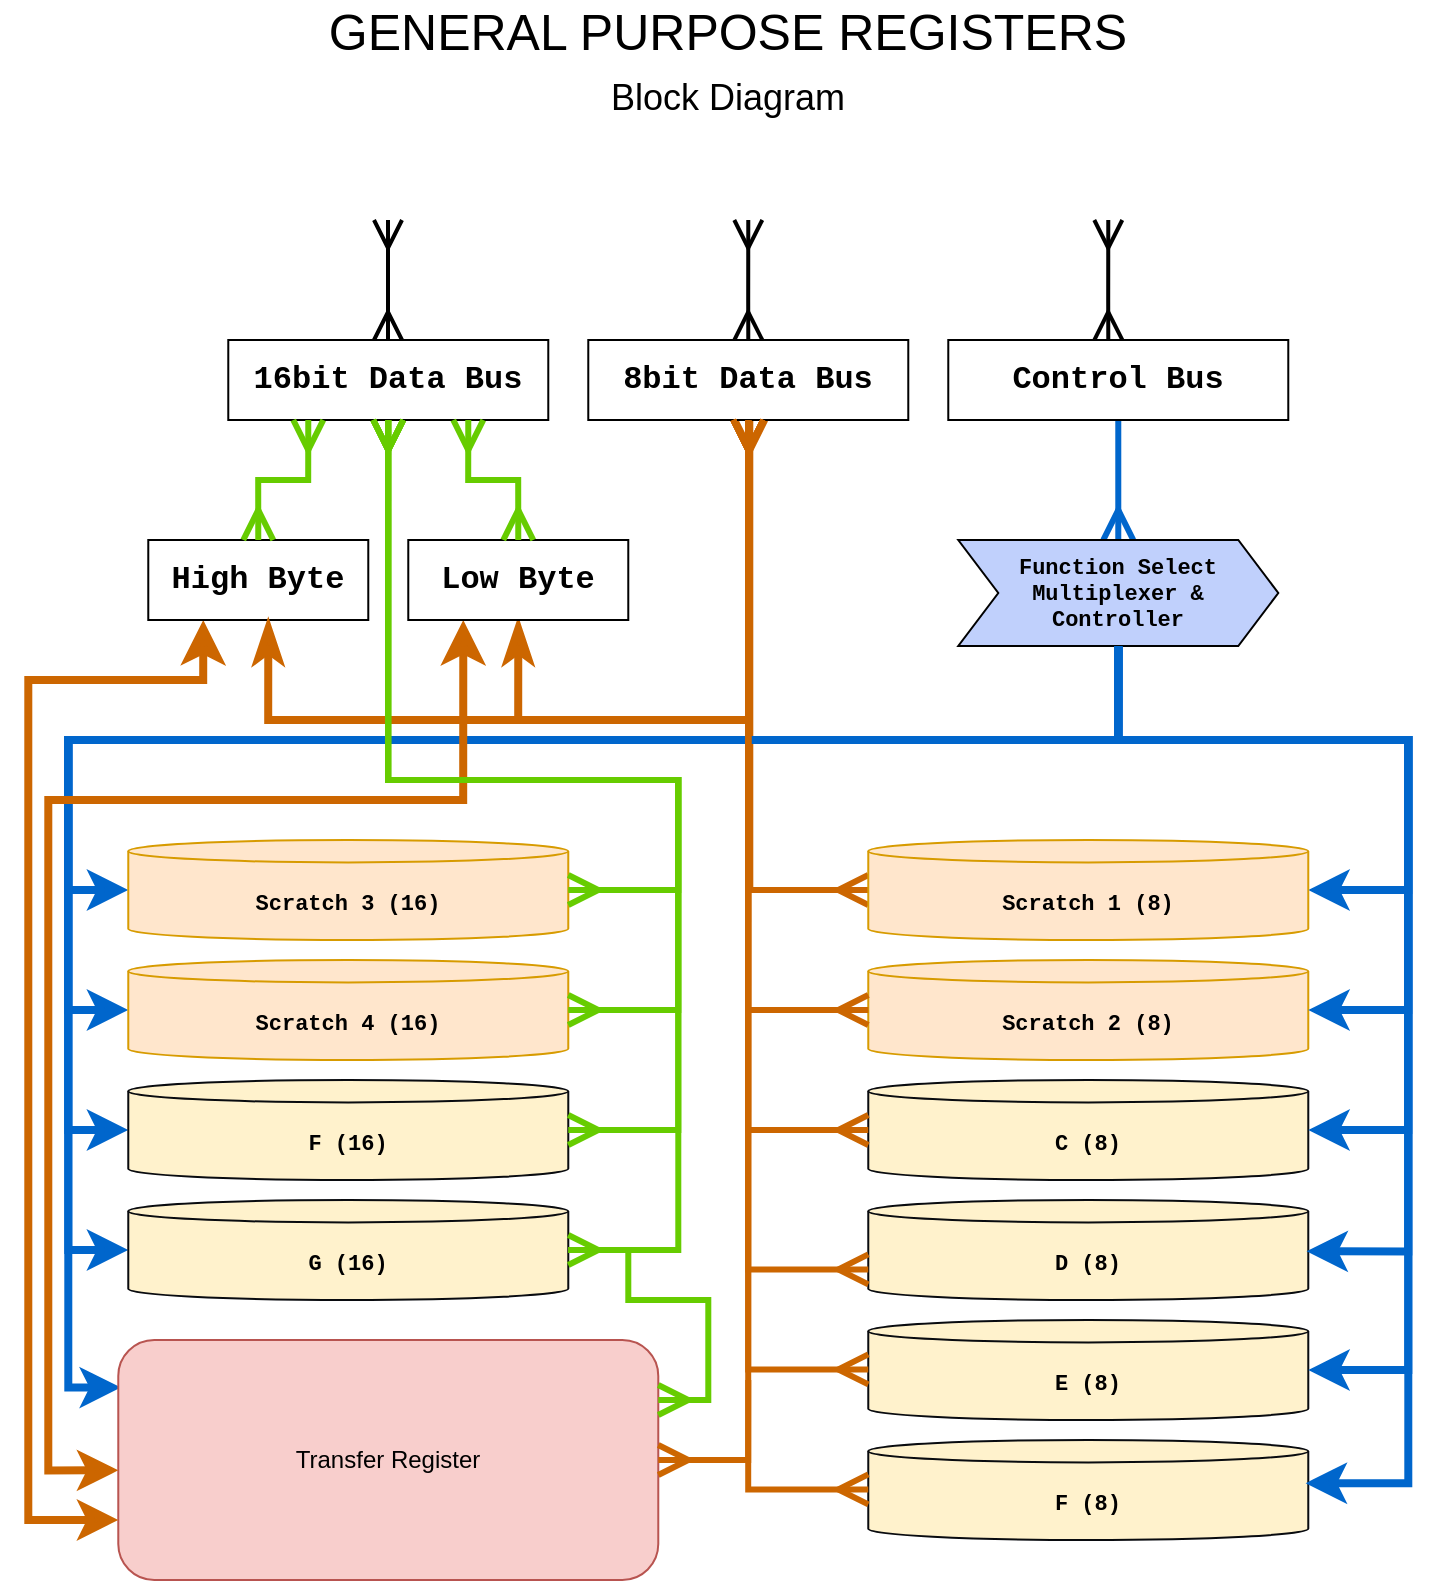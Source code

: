 <mxfile version="16.1.2" type="device"><diagram id="6GjYOJXcMJRLrCTFWHzj" name="Page-1"><mxGraphModel dx="4559" dy="3800" grid="1" gridSize="10" guides="1" tooltips="1" connect="1" arrows="1" fold="1" page="1" pageScale="1" pageWidth="850" pageHeight="1100" math="0" shadow="0"><root><mxCell id="0"/><mxCell id="1" parent="0"/><mxCell id="Xm0Kp4x0V-LVH2Zw1x7O-16" style="edgeStyle=orthogonalEdgeStyle;rounded=0;orthogonalLoop=1;jettySize=auto;html=1;exitX=0.5;exitY=1;exitDx=0;exitDy=0;fontFamily=Courier New;fontSize=16;startArrow=none;startFill=0;endArrow=ERmany;endFill=0;startSize=11;endSize=11;strokeColor=#0066CC;strokeWidth=3;entryX=0.5;entryY=0;entryDx=0;entryDy=0;" edge="1" parent="1" source="Xm0Kp4x0V-LVH2Zw1x7O-20" target="Xm0Kp4x0V-LVH2Zw1x7O-111"><mxGeometry relative="1" as="geometry"><mxPoint x="-263.43" y="-661.9" as="targetPoint"/></mxGeometry></mxCell><mxCell id="Xm0Kp4x0V-LVH2Zw1x7O-20" value="Control Bus" style="rounded=0;whiteSpace=wrap;html=1;fontFamily=Courier New;fontSize=16;fontStyle=1" vertex="1" parent="1"><mxGeometry x="-299.86" y="-810" width="170" height="40" as="geometry"/></mxCell><mxCell id="Xm0Kp4x0V-LVH2Zw1x7O-33" style="edgeStyle=orthogonalEdgeStyle;rounded=0;orthogonalLoop=1;jettySize=auto;html=1;fontFamily=Courier New;fontSize=11;startArrow=ERmany;startFill=0;endArrow=ERmany;endFill=0;strokeWidth=3;strokeColor=#CC6600;endSize=11;startSize=11;entryX=0;entryY=0.5;entryDx=0;entryDy=0;entryPerimeter=0;" edge="1" parent="1" source="Xm0Kp4x0V-LVH2Zw1x7O-35" target="Xm0Kp4x0V-LVH2Zw1x7O-112"><mxGeometry relative="1" as="geometry"><mxPoint x="-398.86" y="-660" as="targetPoint"/><Array as="points"><mxPoint x="-398.86" y="-535"/></Array></mxGeometry></mxCell><mxCell id="Xm0Kp4x0V-LVH2Zw1x7O-35" value="8bit Data Bus" style="rounded=0;whiteSpace=wrap;html=1;fontFamily=Courier New;fontSize=16;fontStyle=1" vertex="1" parent="1"><mxGeometry x="-479.86" y="-810" width="160" height="40" as="geometry"/></mxCell><mxCell id="Xm0Kp4x0V-LVH2Zw1x7O-38" style="edgeStyle=orthogonalEdgeStyle;rounded=0;orthogonalLoop=1;jettySize=auto;html=1;fontFamily=Courier New;fontSize=16;startArrow=ERmany;startFill=0;endArrow=ERmany;endFill=0;strokeWidth=2;exitX=0.5;exitY=0;exitDx=0;exitDy=0;endSize=11;startSize=11;" edge="1" parent="1" source="Xm0Kp4x0V-LVH2Zw1x7O-35"><mxGeometry relative="1" as="geometry"><mxPoint x="-399.86" y="-870" as="targetPoint"/><mxPoint x="-424.57" y="-810" as="sourcePoint"/><Array as="points"><mxPoint x="-399.86" y="-830"/><mxPoint x="-399.86" y="-830"/></Array></mxGeometry></mxCell><mxCell id="Xm0Kp4x0V-LVH2Zw1x7O-107" value="16bit Data Bus" style="rounded=0;whiteSpace=wrap;html=1;fontFamily=Courier New;fontSize=16;fontStyle=1" vertex="1" parent="1"><mxGeometry x="-659.86" y="-810" width="160" height="40" as="geometry"/></mxCell><mxCell id="Xm0Kp4x0V-LVH2Zw1x7O-108" style="edgeStyle=orthogonalEdgeStyle;rounded=0;orthogonalLoop=1;jettySize=auto;html=1;fontFamily=Courier New;fontSize=16;startArrow=ERmany;startFill=0;endArrow=ERmany;endFill=0;strokeWidth=2;exitX=0.5;exitY=0;exitDx=0;exitDy=0;endSize=11;startSize=11;" edge="1" parent="1"><mxGeometry relative="1" as="geometry"><mxPoint x="-219.86" y="-870" as="targetPoint"/><mxPoint x="-219.86" y="-810" as="sourcePoint"/><Array as="points"><mxPoint x="-219.86" y="-830"/><mxPoint x="-219.86" y="-830"/></Array></mxGeometry></mxCell><mxCell id="Xm0Kp4x0V-LVH2Zw1x7O-110" style="edgeStyle=orthogonalEdgeStyle;rounded=0;orthogonalLoop=1;jettySize=auto;html=1;fontFamily=Courier New;fontSize=16;startArrow=ERmany;startFill=0;endArrow=ERmany;endFill=0;strokeWidth=2;exitX=0.5;exitY=0;exitDx=0;exitDy=0;endSize=11;startSize=11;" edge="1" parent="1"><mxGeometry relative="1" as="geometry"><mxPoint x="-580" y="-870" as="targetPoint"/><mxPoint x="-580" y="-810" as="sourcePoint"/><Array as="points"><mxPoint x="-580" y="-830"/><mxPoint x="-580" y="-830"/></Array></mxGeometry></mxCell><mxCell id="Xm0Kp4x0V-LVH2Zw1x7O-140" style="edgeStyle=orthogonalEdgeStyle;rounded=0;orthogonalLoop=1;jettySize=auto;html=1;entryX=1;entryY=0.5;entryDx=0;entryDy=0;entryPerimeter=0;startArrow=none;startFill=0;endArrow=classic;endFill=1;startSize=10;endSize=8;strokeColor=#0066CC;strokeWidth=4;" edge="1" parent="1" source="Xm0Kp4x0V-LVH2Zw1x7O-111" target="Xm0Kp4x0V-LVH2Zw1x7O-112"><mxGeometry relative="1" as="geometry"><Array as="points"><mxPoint x="-214.86" y="-610"/><mxPoint x="-69.86" y="-610"/><mxPoint x="-69.86" y="-535"/></Array></mxGeometry></mxCell><mxCell id="Xm0Kp4x0V-LVH2Zw1x7O-147" style="edgeStyle=orthogonalEdgeStyle;rounded=0;orthogonalLoop=1;jettySize=auto;html=1;exitX=0.5;exitY=1;exitDx=0;exitDy=0;entryX=0;entryY=0.5;entryDx=0;entryDy=0;entryPerimeter=0;startArrow=none;startFill=0;endArrow=classic;endFill=1;startSize=10;endSize=8;strokeColor=#0066CC;strokeWidth=4;" edge="1" parent="1" source="Xm0Kp4x0V-LVH2Zw1x7O-111" target="Xm0Kp4x0V-LVH2Zw1x7O-118"><mxGeometry relative="1" as="geometry"><Array as="points"><mxPoint x="-214.86" y="-610"/><mxPoint x="-739.86" y="-610"/><mxPoint x="-739.86" y="-535"/></Array></mxGeometry></mxCell><mxCell id="Xm0Kp4x0V-LVH2Zw1x7O-148" style="edgeStyle=orthogonalEdgeStyle;rounded=0;orthogonalLoop=1;jettySize=auto;html=1;exitX=0.5;exitY=1;exitDx=0;exitDy=0;entryX=0;entryY=0.5;entryDx=0;entryDy=0;entryPerimeter=0;startArrow=none;startFill=0;endArrow=classic;endFill=1;startSize=10;endSize=8;strokeColor=#0066CC;strokeWidth=4;" edge="1" parent="1" source="Xm0Kp4x0V-LVH2Zw1x7O-111" target="Xm0Kp4x0V-LVH2Zw1x7O-119"><mxGeometry relative="1" as="geometry"><Array as="points"><mxPoint x="-214.86" y="-610"/><mxPoint x="-739.86" y="-610"/><mxPoint x="-739.86" y="-475"/></Array></mxGeometry></mxCell><mxCell id="Xm0Kp4x0V-LVH2Zw1x7O-149" style="edgeStyle=orthogonalEdgeStyle;rounded=0;orthogonalLoop=1;jettySize=auto;html=1;exitX=0.5;exitY=1;exitDx=0;exitDy=0;entryX=0;entryY=0.5;entryDx=0;entryDy=0;entryPerimeter=0;startArrow=none;startFill=0;endArrow=classic;endFill=1;startSize=10;endSize=8;strokeColor=#0066CC;strokeWidth=4;" edge="1" parent="1" source="Xm0Kp4x0V-LVH2Zw1x7O-111" target="Xm0Kp4x0V-LVH2Zw1x7O-120"><mxGeometry relative="1" as="geometry"><Array as="points"><mxPoint x="-214.86" y="-610"/><mxPoint x="-739.86" y="-610"/><mxPoint x="-739.86" y="-415"/></Array></mxGeometry></mxCell><mxCell id="Xm0Kp4x0V-LVH2Zw1x7O-150" style="edgeStyle=orthogonalEdgeStyle;rounded=0;orthogonalLoop=1;jettySize=auto;html=1;exitX=0.5;exitY=1;exitDx=0;exitDy=0;entryX=0;entryY=0.5;entryDx=0;entryDy=0;entryPerimeter=0;startArrow=none;startFill=0;endArrow=classic;endFill=1;startSize=10;endSize=8;strokeColor=#0066CC;strokeWidth=4;" edge="1" parent="1" source="Xm0Kp4x0V-LVH2Zw1x7O-111" target="Xm0Kp4x0V-LVH2Zw1x7O-121"><mxGeometry relative="1" as="geometry"><Array as="points"><mxPoint x="-214.86" y="-610"/><mxPoint x="-739.86" y="-610"/><mxPoint x="-739.86" y="-355"/></Array></mxGeometry></mxCell><mxCell id="Xm0Kp4x0V-LVH2Zw1x7O-151" style="edgeStyle=orthogonalEdgeStyle;rounded=0;orthogonalLoop=1;jettySize=auto;html=1;exitX=0.5;exitY=1;exitDx=0;exitDy=0;entryX=0.005;entryY=0.198;entryDx=0;entryDy=0;entryPerimeter=0;startArrow=none;startFill=0;endArrow=classic;endFill=1;startSize=10;endSize=8;strokeColor=#0066CC;strokeWidth=4;" edge="1" parent="1" source="Xm0Kp4x0V-LVH2Zw1x7O-111" target="Xm0Kp4x0V-LVH2Zw1x7O-123"><mxGeometry relative="1" as="geometry"><Array as="points"><mxPoint x="-214.86" y="-610"/><mxPoint x="-739.86" y="-610"/><mxPoint x="-739.86" y="-286"/></Array></mxGeometry></mxCell><mxCell id="Xm0Kp4x0V-LVH2Zw1x7O-111" value="&lt;b&gt;Function Select&lt;br&gt;Multiplexer &amp;amp; Controller&lt;br&gt;&lt;/b&gt;" style="shape=step;perimeter=stepPerimeter;whiteSpace=wrap;html=1;fixedSize=1;fontFamily=Courier New;fontSize=11;fillColor=#C0D0FC;" vertex="1" parent="1"><mxGeometry x="-294.86" y="-710" width="160" height="53" as="geometry"/></mxCell><mxCell id="Xm0Kp4x0V-LVH2Zw1x7O-112" value="&lt;font style=&quot;font-size: 11px&quot;&gt;&lt;b&gt;Scratch 1 (8)&lt;/b&gt;&lt;/font&gt;" style="shape=cylinder3;whiteSpace=wrap;html=1;boundedLbl=1;backgroundOutline=1;size=5.6;fontFamily=Courier New;fontSize=19;fillColor=#ffe6cc;strokeColor=#d79b00;" vertex="1" parent="1"><mxGeometry x="-339.86" y="-560" width="220" height="50" as="geometry"/></mxCell><mxCell id="Xm0Kp4x0V-LVH2Zw1x7O-113" value="&lt;font style=&quot;font-size: 11px&quot;&gt;&lt;b&gt;Scratch 2 (8)&lt;/b&gt;&lt;/font&gt;" style="shape=cylinder3;whiteSpace=wrap;html=1;boundedLbl=1;backgroundOutline=1;size=5.6;fontFamily=Courier New;fontSize=19;fillColor=#ffe6cc;strokeColor=#d79b00;" vertex="1" parent="1"><mxGeometry x="-339.86" y="-500" width="220" height="50" as="geometry"/></mxCell><mxCell id="Xm0Kp4x0V-LVH2Zw1x7O-114" value="&lt;span style=&quot;font-size: 11px&quot;&gt;&lt;b&gt;C (8)&lt;/b&gt;&lt;/span&gt;" style="shape=cylinder3;whiteSpace=wrap;html=1;boundedLbl=1;backgroundOutline=1;size=5.6;fontFamily=Courier New;fontSize=19;fillColor=#fff2cc;strokeColor=#090B0F;" vertex="1" parent="1"><mxGeometry x="-339.86" y="-440" width="220" height="50" as="geometry"/></mxCell><mxCell id="Xm0Kp4x0V-LVH2Zw1x7O-115" value="&lt;span style=&quot;font-size: 11px&quot;&gt;&lt;b&gt;D (8)&lt;/b&gt;&lt;/span&gt;" style="shape=cylinder3;whiteSpace=wrap;html=1;boundedLbl=1;backgroundOutline=1;size=5.6;fontFamily=Courier New;fontSize=19;fillColor=#fff2cc;strokeColor=#090B0F;" vertex="1" parent="1"><mxGeometry x="-339.86" y="-380" width="220" height="50" as="geometry"/></mxCell><mxCell id="Xm0Kp4x0V-LVH2Zw1x7O-116" value="&lt;span style=&quot;font-size: 11px&quot;&gt;&lt;b&gt;E (8)&lt;/b&gt;&lt;/span&gt;" style="shape=cylinder3;whiteSpace=wrap;html=1;boundedLbl=1;backgroundOutline=1;size=5.6;fontFamily=Courier New;fontSize=19;fillColor=#fff2cc;strokeColor=#090B0F;" vertex="1" parent="1"><mxGeometry x="-339.86" y="-320" width="220" height="50" as="geometry"/></mxCell><mxCell id="Xm0Kp4x0V-LVH2Zw1x7O-117" value="&lt;span style=&quot;font-size: 11px&quot;&gt;&lt;b&gt;F (8)&lt;/b&gt;&lt;/span&gt;" style="shape=cylinder3;whiteSpace=wrap;html=1;boundedLbl=1;backgroundOutline=1;size=5.6;fontFamily=Courier New;fontSize=19;fillColor=#fff2cc;strokeColor=#090B0F;" vertex="1" parent="1"><mxGeometry x="-339.86" y="-260" width="220" height="50" as="geometry"/></mxCell><mxCell id="Xm0Kp4x0V-LVH2Zw1x7O-118" value="&lt;font style=&quot;font-size: 11px&quot;&gt;&lt;b&gt;Scratch 3 (16)&lt;/b&gt;&lt;/font&gt;" style="shape=cylinder3;whiteSpace=wrap;html=1;boundedLbl=1;backgroundOutline=1;size=5.6;fontFamily=Courier New;fontSize=19;fillColor=#ffe6cc;strokeColor=#d79b00;" vertex="1" parent="1"><mxGeometry x="-709.86" y="-560" width="220" height="50" as="geometry"/></mxCell><mxCell id="Xm0Kp4x0V-LVH2Zw1x7O-119" value="&lt;font style=&quot;font-size: 11px&quot;&gt;&lt;b&gt;Scratch 4 (16)&lt;/b&gt;&lt;/font&gt;" style="shape=cylinder3;whiteSpace=wrap;html=1;boundedLbl=1;backgroundOutline=1;size=5.6;fontFamily=Courier New;fontSize=19;fillColor=#ffe6cc;strokeColor=#d79b00;" vertex="1" parent="1"><mxGeometry x="-709.86" y="-500" width="220" height="50" as="geometry"/></mxCell><mxCell id="Xm0Kp4x0V-LVH2Zw1x7O-120" value="&lt;span style=&quot;font-size: 11px&quot;&gt;&lt;b&gt;F (16)&lt;/b&gt;&lt;/span&gt;" style="shape=cylinder3;whiteSpace=wrap;html=1;boundedLbl=1;backgroundOutline=1;size=5.6;fontFamily=Courier New;fontSize=19;fillColor=#fff2cc;strokeColor=#090B0F;" vertex="1" parent="1"><mxGeometry x="-709.86" y="-440" width="220" height="50" as="geometry"/></mxCell><mxCell id="Xm0Kp4x0V-LVH2Zw1x7O-121" value="&lt;span style=&quot;font-size: 11px&quot;&gt;&lt;b&gt;G (16)&lt;/b&gt;&lt;/span&gt;" style="shape=cylinder3;whiteSpace=wrap;html=1;boundedLbl=1;backgroundOutline=1;size=5.6;fontFamily=Courier New;fontSize=19;fillColor=#fff2cc;strokeColor=#090B0F;" vertex="1" parent="1"><mxGeometry x="-709.86" y="-380" width="220" height="50" as="geometry"/></mxCell><mxCell id="Xm0Kp4x0V-LVH2Zw1x7O-123" value="Transfer Register" style="rounded=1;whiteSpace=wrap;html=1;fillColor=#f8cecc;strokeColor=#b85450;" vertex="1" parent="1"><mxGeometry x="-714.86" y="-310" width="270" height="120" as="geometry"/></mxCell><mxCell id="Xm0Kp4x0V-LVH2Zw1x7O-156" style="edgeStyle=orthogonalEdgeStyle;rounded=0;orthogonalLoop=1;jettySize=auto;html=1;exitX=0.25;exitY=1;exitDx=0;exitDy=0;entryX=0;entryY=0.75;entryDx=0;entryDy=0;fontSize=18;startArrow=classic;startFill=1;endArrow=classic;endFill=1;startSize=10;endSize=8;strokeColor=#CC6600;strokeWidth=4;" edge="1" parent="1" source="Xm0Kp4x0V-LVH2Zw1x7O-124" target="Xm0Kp4x0V-LVH2Zw1x7O-123"><mxGeometry relative="1" as="geometry"><Array as="points"><mxPoint x="-671.86" y="-640"/><mxPoint x="-759.86" y="-640"/><mxPoint x="-759.86" y="-220"/></Array></mxGeometry></mxCell><mxCell id="Xm0Kp4x0V-LVH2Zw1x7O-124" value="High Byte" style="rounded=0;whiteSpace=wrap;html=1;fontFamily=Courier New;fontSize=16;fontStyle=1" vertex="1" parent="1"><mxGeometry x="-699.86" y="-710" width="110" height="40" as="geometry"/></mxCell><mxCell id="Xm0Kp4x0V-LVH2Zw1x7O-134" style="edgeStyle=orthogonalEdgeStyle;rounded=0;orthogonalLoop=1;jettySize=auto;html=1;startArrow=classicThin;startFill=1;exitX=0.5;exitY=1;exitDx=0;exitDy=0;endArrow=none;endFill=0;strokeColor=#CC6600;strokeWidth=4;endSize=8;startSize=10;" edge="1" parent="1" source="Xm0Kp4x0V-LVH2Zw1x7O-125"><mxGeometry relative="1" as="geometry"><mxPoint x="-399.86" y="-620" as="targetPoint"/><Array as="points"><mxPoint x="-514.86" y="-620"/></Array></mxGeometry></mxCell><mxCell id="Xm0Kp4x0V-LVH2Zw1x7O-157" style="edgeStyle=orthogonalEdgeStyle;rounded=0;orthogonalLoop=1;jettySize=auto;html=1;exitX=0.25;exitY=1;exitDx=0;exitDy=0;entryX=0;entryY=0.543;entryDx=0;entryDy=0;entryPerimeter=0;fontSize=18;startArrow=classic;startFill=1;endArrow=classic;endFill=1;startSize=10;endSize=8;strokeColor=#CC6600;strokeWidth=4;" edge="1" parent="1" source="Xm0Kp4x0V-LVH2Zw1x7O-125" target="Xm0Kp4x0V-LVH2Zw1x7O-123"><mxGeometry relative="1" as="geometry"><Array as="points"><mxPoint x="-541.86" y="-580"/><mxPoint x="-749.86" y="-580"/><mxPoint x="-749.86" y="-245"/></Array></mxGeometry></mxCell><mxCell id="Xm0Kp4x0V-LVH2Zw1x7O-125" value="Low Byte" style="rounded=0;whiteSpace=wrap;html=1;fontFamily=Courier New;fontSize=16;fontStyle=1" vertex="1" parent="1"><mxGeometry x="-569.86" y="-710" width="110" height="40" as="geometry"/></mxCell><mxCell id="Xm0Kp4x0V-LVH2Zw1x7O-126" style="edgeStyle=orthogonalEdgeStyle;rounded=0;orthogonalLoop=1;jettySize=auto;html=1;fontFamily=Courier New;fontSize=11;startArrow=ERmany;startFill=0;endArrow=ERmany;endFill=0;strokeWidth=3;strokeColor=#66CC00;endSize=11;startSize=11;entryX=0.5;entryY=0;entryDx=0;entryDy=0;exitX=0.75;exitY=1;exitDx=0;exitDy=0;" edge="1" parent="1" source="Xm0Kp4x0V-LVH2Zw1x7O-107" target="Xm0Kp4x0V-LVH2Zw1x7O-125"><mxGeometry relative="1" as="geometry"><mxPoint x="-388.86" y="-760" as="sourcePoint"/><mxPoint x="-329.86" y="-525" as="targetPoint"/><Array as="points"><mxPoint x="-539.86" y="-740"/><mxPoint x="-514.86" y="-740"/></Array></mxGeometry></mxCell><mxCell id="Xm0Kp4x0V-LVH2Zw1x7O-127" style="edgeStyle=orthogonalEdgeStyle;rounded=0;orthogonalLoop=1;jettySize=auto;html=1;fontFamily=Courier New;fontSize=11;startArrow=ERmany;startFill=0;endArrow=ERmany;endFill=0;strokeWidth=3;strokeColor=#66CC00;endSize=11;startSize=11;entryX=0.5;entryY=0;entryDx=0;entryDy=0;exitX=0.25;exitY=1;exitDx=0;exitDy=0;" edge="1" parent="1" source="Xm0Kp4x0V-LVH2Zw1x7O-107" target="Xm0Kp4x0V-LVH2Zw1x7O-124"><mxGeometry relative="1" as="geometry"><mxPoint x="-659.86" y="-770" as="sourcePoint"/><mxPoint x="-639.86" y="-730" as="targetPoint"/><Array as="points"><mxPoint x="-619.86" y="-740"/><mxPoint x="-644.86" y="-740"/></Array></mxGeometry></mxCell><mxCell id="Xm0Kp4x0V-LVH2Zw1x7O-129" style="edgeStyle=orthogonalEdgeStyle;rounded=0;orthogonalLoop=1;jettySize=auto;html=1;fontFamily=Courier New;fontSize=11;startArrow=ERmany;startFill=0;endArrow=ERmany;endFill=0;strokeWidth=3;strokeColor=#CC6600;endSize=11;startSize=11;entryX=0;entryY=0.5;entryDx=0;entryDy=0;entryPerimeter=0;" edge="1" parent="1" target="Xm0Kp4x0V-LVH2Zw1x7O-113"><mxGeometry relative="1" as="geometry"><mxPoint x="-399.86" y="-770" as="sourcePoint"/><mxPoint x="-329.86" y="-525" as="targetPoint"/><Array as="points"><mxPoint x="-399.86" y="-475"/></Array></mxGeometry></mxCell><mxCell id="Xm0Kp4x0V-LVH2Zw1x7O-130" style="edgeStyle=orthogonalEdgeStyle;rounded=0;orthogonalLoop=1;jettySize=auto;html=1;fontFamily=Courier New;fontSize=11;startArrow=ERmany;startFill=0;endArrow=ERmany;endFill=0;strokeWidth=3;strokeColor=#CC6600;endSize=11;startSize=11;entryX=0;entryY=0.5;entryDx=0;entryDy=0;entryPerimeter=0;" edge="1" parent="1" target="Xm0Kp4x0V-LVH2Zw1x7O-114"><mxGeometry relative="1" as="geometry"><mxPoint x="-399.86" y="-770" as="sourcePoint"/><mxPoint x="-329.86" y="-465" as="targetPoint"/><Array as="points"><mxPoint x="-399.86" y="-415"/></Array></mxGeometry></mxCell><mxCell id="Xm0Kp4x0V-LVH2Zw1x7O-131" style="edgeStyle=orthogonalEdgeStyle;rounded=0;orthogonalLoop=1;jettySize=auto;html=1;fontFamily=Courier New;fontSize=11;startArrow=ERmany;startFill=0;endArrow=ERmany;endFill=0;strokeWidth=3;strokeColor=#CC6600;endSize=11;startSize=11;entryX=0;entryY=0;entryDx=0;entryDy=34.7;entryPerimeter=0;" edge="1" parent="1" target="Xm0Kp4x0V-LVH2Zw1x7O-115"><mxGeometry relative="1" as="geometry"><mxPoint x="-399.86" y="-770" as="sourcePoint"/><mxPoint x="-329.86" y="-405" as="targetPoint"/><Array as="points"><mxPoint x="-399.86" y="-345"/></Array></mxGeometry></mxCell><mxCell id="Xm0Kp4x0V-LVH2Zw1x7O-132" style="edgeStyle=orthogonalEdgeStyle;rounded=0;orthogonalLoop=1;jettySize=auto;html=1;fontFamily=Courier New;fontSize=11;startArrow=ERmany;startFill=0;endArrow=ERmany;endFill=0;strokeWidth=3;strokeColor=#CC6600;endSize=11;startSize=11;entryX=0;entryY=0;entryDx=0;entryDy=34.7;entryPerimeter=0;" edge="1" parent="1"><mxGeometry relative="1" as="geometry"><mxPoint x="-399.86" y="-770" as="sourcePoint"/><mxPoint x="-339.86" y="-295.3" as="targetPoint"/><Array as="points"><mxPoint x="-399.86" y="-295"/></Array></mxGeometry></mxCell><mxCell id="Xm0Kp4x0V-LVH2Zw1x7O-133" style="edgeStyle=orthogonalEdgeStyle;rounded=0;orthogonalLoop=1;jettySize=auto;html=1;fontFamily=Courier New;fontSize=11;startArrow=ERmany;startFill=0;endArrow=ERmany;endFill=0;strokeWidth=3;strokeColor=#CC6600;endSize=11;startSize=11;entryX=0;entryY=0;entryDx=0;entryDy=34.7;entryPerimeter=0;" edge="1" parent="1"><mxGeometry relative="1" as="geometry"><mxPoint x="-399.86" y="-770" as="sourcePoint"/><mxPoint x="-339.86" y="-235.3" as="targetPoint"/><Array as="points"><mxPoint x="-399.86" y="-235"/></Array></mxGeometry></mxCell><mxCell id="Xm0Kp4x0V-LVH2Zw1x7O-135" style="edgeStyle=orthogonalEdgeStyle;rounded=0;orthogonalLoop=1;jettySize=auto;html=1;startArrow=classicThin;startFill=1;exitX=0.5;exitY=1;exitDx=0;exitDy=0;endArrow=none;endFill=0;strokeColor=#CC6600;strokeWidth=4;endSize=8;startSize=10;" edge="1" parent="1"><mxGeometry relative="1" as="geometry"><mxPoint x="-399.86" y="-620" as="targetPoint"/><mxPoint x="-639.86" y="-670.0" as="sourcePoint"/><Array as="points"><mxPoint x="-639.86" y="-620"/></Array></mxGeometry></mxCell><mxCell id="Xm0Kp4x0V-LVH2Zw1x7O-136" style="edgeStyle=orthogonalEdgeStyle;rounded=0;orthogonalLoop=1;jettySize=auto;html=1;fontFamily=Courier New;fontSize=11;startArrow=ERmany;startFill=0;endArrow=ERmany;endFill=0;strokeWidth=3;strokeColor=#66CC00;endSize=11;startSize=11;entryX=1;entryY=0.5;entryDx=0;entryDy=0;exitX=0.5;exitY=1;exitDx=0;exitDy=0;entryPerimeter=0;" edge="1" parent="1" source="Xm0Kp4x0V-LVH2Zw1x7O-107" target="Xm0Kp4x0V-LVH2Zw1x7O-118"><mxGeometry relative="1" as="geometry"><mxPoint x="-434.86" y="-565.0" as="sourcePoint"/><mxPoint x="-459.86" y="-505.0" as="targetPoint"/><Array as="points"><mxPoint x="-579.86" y="-590"/><mxPoint x="-434.86" y="-590"/><mxPoint x="-434.86" y="-535"/></Array></mxGeometry></mxCell><mxCell id="Xm0Kp4x0V-LVH2Zw1x7O-137" style="edgeStyle=orthogonalEdgeStyle;rounded=0;orthogonalLoop=1;jettySize=auto;html=1;fontFamily=Courier New;fontSize=11;startArrow=ERmany;startFill=0;endArrow=ERmany;endFill=0;strokeWidth=3;strokeColor=#66CC00;endSize=11;startSize=11;entryX=1;entryY=0.5;entryDx=0;entryDy=0;exitX=0.5;exitY=1;exitDx=0;exitDy=0;entryPerimeter=0;" edge="1" parent="1" source="Xm0Kp4x0V-LVH2Zw1x7O-107"><mxGeometry relative="1" as="geometry"><mxPoint x="-579.86" y="-710.0" as="sourcePoint"/><mxPoint x="-489.86" y="-475" as="targetPoint"/><Array as="points"><mxPoint x="-579.86" y="-590"/><mxPoint x="-434.86" y="-590"/><mxPoint x="-434.86" y="-475"/></Array></mxGeometry></mxCell><mxCell id="Xm0Kp4x0V-LVH2Zw1x7O-138" style="edgeStyle=orthogonalEdgeStyle;rounded=0;orthogonalLoop=1;jettySize=auto;html=1;fontFamily=Courier New;fontSize=11;startArrow=ERmany;startFill=0;endArrow=ERmany;endFill=0;strokeWidth=3;strokeColor=#66CC00;endSize=11;startSize=11;entryX=1;entryY=0.5;entryDx=0;entryDy=0;entryPerimeter=0;" edge="1" parent="1"><mxGeometry relative="1" as="geometry"><mxPoint x="-579.86" y="-770" as="sourcePoint"/><mxPoint x="-489.86" y="-415" as="targetPoint"/><Array as="points"><mxPoint x="-579.86" y="-590"/><mxPoint x="-434.86" y="-590"/><mxPoint x="-434.86" y="-415"/></Array></mxGeometry></mxCell><mxCell id="Xm0Kp4x0V-LVH2Zw1x7O-139" style="edgeStyle=orthogonalEdgeStyle;rounded=0;orthogonalLoop=1;jettySize=auto;html=1;fontFamily=Courier New;fontSize=11;startArrow=ERmany;startFill=0;endArrow=ERmany;endFill=0;strokeWidth=3;strokeColor=#66CC00;endSize=11;startSize=11;entryX=1;entryY=0.5;entryDx=0;entryDy=0;entryPerimeter=0;" edge="1" parent="1"><mxGeometry relative="1" as="geometry"><mxPoint x="-579.86" y="-770" as="sourcePoint"/><mxPoint x="-489.86" y="-355" as="targetPoint"/><Array as="points"><mxPoint x="-579.86" y="-590"/><mxPoint x="-434.86" y="-590"/><mxPoint x="-434.86" y="-355"/></Array></mxGeometry></mxCell><mxCell id="Xm0Kp4x0V-LVH2Zw1x7O-142" style="edgeStyle=orthogonalEdgeStyle;rounded=0;orthogonalLoop=1;jettySize=auto;html=1;startArrow=none;startFill=0;endArrow=classic;endFill=1;startSize=10;endSize=8;strokeColor=#0066CC;strokeWidth=4;entryX=1;entryY=0.5;entryDx=0;entryDy=0;entryPerimeter=0;exitX=0.5;exitY=1;exitDx=0;exitDy=0;" edge="1" parent="1" source="Xm0Kp4x0V-LVH2Zw1x7O-111" target="Xm0Kp4x0V-LVH2Zw1x7O-113"><mxGeometry relative="1" as="geometry"><mxPoint x="-219.86" y="-580" as="sourcePoint"/><mxPoint x="-109.86" y="-468" as="targetPoint"/><Array as="points"><mxPoint x="-214.86" y="-610"/><mxPoint x="-69.86" y="-610"/><mxPoint x="-69.86" y="-475"/></Array></mxGeometry></mxCell><mxCell id="Xm0Kp4x0V-LVH2Zw1x7O-143" style="edgeStyle=orthogonalEdgeStyle;rounded=0;orthogonalLoop=1;jettySize=auto;html=1;startArrow=none;startFill=0;endArrow=classic;endFill=1;startSize=10;endSize=8;strokeColor=#0066CC;strokeWidth=4;entryX=1;entryY=0.5;entryDx=0;entryDy=0;entryPerimeter=0;exitX=0.5;exitY=1;exitDx=0;exitDy=0;" edge="1" parent="1" source="Xm0Kp4x0V-LVH2Zw1x7O-111" target="Xm0Kp4x0V-LVH2Zw1x7O-114"><mxGeometry relative="1" as="geometry"><mxPoint x="-209.86" y="-590.0" as="sourcePoint"/><mxPoint x="-114.86" y="-418" as="targetPoint"/><Array as="points"><mxPoint x="-214.86" y="-610"/><mxPoint x="-69.86" y="-610"/><mxPoint x="-69.86" y="-415"/></Array></mxGeometry></mxCell><mxCell id="Xm0Kp4x0V-LVH2Zw1x7O-144" style="edgeStyle=orthogonalEdgeStyle;rounded=0;orthogonalLoop=1;jettySize=auto;html=1;startArrow=none;startFill=0;endArrow=classic;endFill=1;startSize=10;endSize=8;strokeColor=#0066CC;strokeWidth=4;exitX=0.5;exitY=1;exitDx=0;exitDy=0;entryX=0.996;entryY=0.513;entryDx=0;entryDy=0;entryPerimeter=0;" edge="1" parent="1" source="Xm0Kp4x0V-LVH2Zw1x7O-111" target="Xm0Kp4x0V-LVH2Zw1x7O-115"><mxGeometry relative="1" as="geometry"><mxPoint x="-209.86" y="-530.0" as="sourcePoint"/><mxPoint x="-114.86" y="-358" as="targetPoint"/><Array as="points"><mxPoint x="-214.86" y="-610"/><mxPoint x="-69.86" y="-610"/><mxPoint x="-69.86" y="-354"/></Array></mxGeometry></mxCell><mxCell id="Xm0Kp4x0V-LVH2Zw1x7O-145" style="edgeStyle=orthogonalEdgeStyle;rounded=0;orthogonalLoop=1;jettySize=auto;html=1;startArrow=none;startFill=0;endArrow=classic;endFill=1;startSize=10;endSize=8;strokeColor=#0066CC;strokeWidth=4;exitX=0.5;exitY=1;exitDx=0;exitDy=0;entryX=1;entryY=0.5;entryDx=0;entryDy=0;entryPerimeter=0;" edge="1" parent="1" source="Xm0Kp4x0V-LVH2Zw1x7O-111" target="Xm0Kp4x0V-LVH2Zw1x7O-116"><mxGeometry relative="1" as="geometry"><mxPoint x="-209.86" y="-580" as="sourcePoint"/><mxPoint x="-115.74" y="-287.35" as="targetPoint"/><Array as="points"><mxPoint x="-214.86" y="-610"/><mxPoint x="-69.86" y="-610"/><mxPoint x="-69.86" y="-295"/></Array></mxGeometry></mxCell><mxCell id="Xm0Kp4x0V-LVH2Zw1x7O-146" style="edgeStyle=orthogonalEdgeStyle;rounded=0;orthogonalLoop=1;jettySize=auto;html=1;startArrow=none;startFill=0;endArrow=classic;endFill=1;startSize=10;endSize=8;strokeColor=#0066CC;strokeWidth=4;entryX=0.994;entryY=0.432;entryDx=0;entryDy=0;entryPerimeter=0;exitX=0.5;exitY=1;exitDx=0;exitDy=0;" edge="1" parent="1" source="Xm0Kp4x0V-LVH2Zw1x7O-111" target="Xm0Kp4x0V-LVH2Zw1x7O-117"><mxGeometry relative="1" as="geometry"><mxPoint x="-219.86" y="-630" as="sourcePoint"/><mxPoint x="-115.74" y="-237.35" as="targetPoint"/><Array as="points"><mxPoint x="-214.86" y="-610"/><mxPoint x="-69.86" y="-610"/><mxPoint x="-69.86" y="-238"/></Array></mxGeometry></mxCell><mxCell id="Xm0Kp4x0V-LVH2Zw1x7O-152" value="GENERAL PURPOSE REGISTERS" style="text;html=1;strokeColor=none;fillColor=none;align=center;verticalAlign=middle;whiteSpace=wrap;rounded=0;fontSize=25;" vertex="1" parent="1"><mxGeometry x="-749.86" y="-980" width="680" height="30" as="geometry"/></mxCell><mxCell id="Xm0Kp4x0V-LVH2Zw1x7O-153" value="&lt;font style=&quot;font-size: 18px&quot;&gt;Block Diagram&lt;/font&gt;" style="text;html=1;strokeColor=none;fillColor=none;align=center;verticalAlign=middle;whiteSpace=wrap;rounded=0;fontSize=25;" vertex="1" parent="1"><mxGeometry x="-749.86" y="-950" width="680" height="30" as="geometry"/></mxCell><mxCell id="Xm0Kp4x0V-LVH2Zw1x7O-154" style="edgeStyle=orthogonalEdgeStyle;rounded=0;orthogonalLoop=1;jettySize=auto;html=1;fontFamily=Courier New;fontSize=11;startArrow=ERmany;startFill=0;endArrow=none;endFill=0;strokeWidth=3;strokeColor=#CC6600;endSize=11;startSize=11;exitX=1;exitY=0.5;exitDx=0;exitDy=0;" edge="1" parent="1" source="Xm0Kp4x0V-LVH2Zw1x7O-123"><mxGeometry relative="1" as="geometry"><mxPoint x="-389.86" y="-760" as="sourcePoint"/><mxPoint x="-399.86" y="-290" as="targetPoint"/><Array as="points"><mxPoint x="-399.86" y="-250"/></Array></mxGeometry></mxCell><mxCell id="Xm0Kp4x0V-LVH2Zw1x7O-155" style="edgeStyle=orthogonalEdgeStyle;rounded=0;orthogonalLoop=1;jettySize=auto;html=1;fontFamily=Courier New;fontSize=11;startArrow=none;startFill=0;endArrow=ERmany;endFill=0;strokeWidth=3;strokeColor=#66CC00;endSize=11;startSize=11;entryX=1;entryY=0.25;entryDx=0;entryDy=0;exitX=1;exitY=0.5;exitDx=0;exitDy=0;exitPerimeter=0;" edge="1" parent="1" source="Xm0Kp4x0V-LVH2Zw1x7O-121" target="Xm0Kp4x0V-LVH2Zw1x7O-123"><mxGeometry relative="1" as="geometry"><mxPoint x="-439.86" y="-350" as="sourcePoint"/><mxPoint x="-479.86" y="-345" as="targetPoint"/><Array as="points"><mxPoint x="-459.86" y="-355"/><mxPoint x="-459.86" y="-330"/><mxPoint x="-419.86" y="-330"/><mxPoint x="-419.86" y="-280"/></Array></mxGeometry></mxCell></root></mxGraphModel></diagram></mxfile>